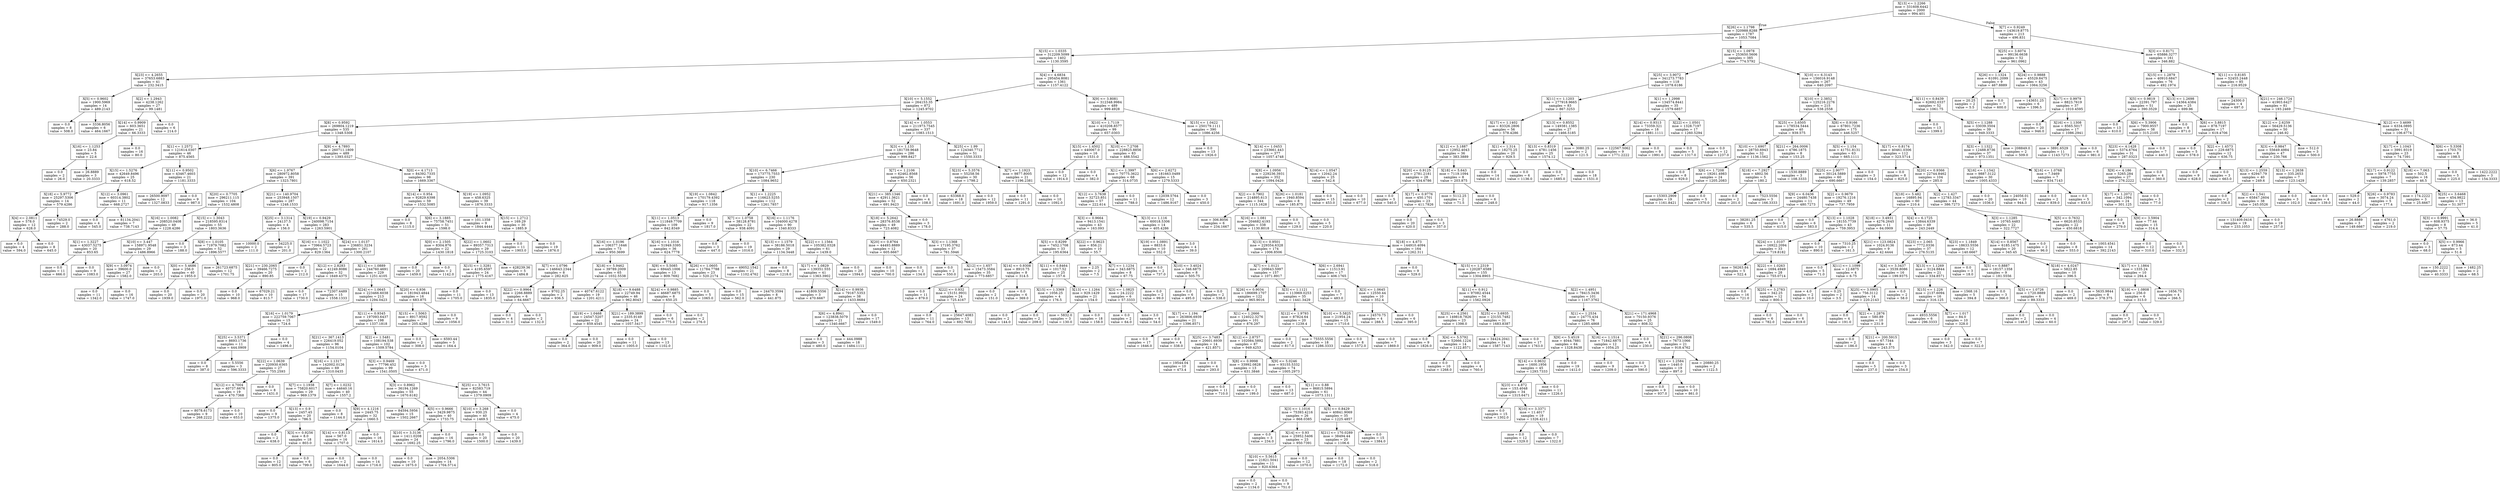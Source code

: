 digraph Tree {
node [shape=box] ;
0 [label="X[13] <= 1.2266\nmse = 331608.6442\nsamples = 2000\nvalue = 994.401"] ;
1 [label="X[26] <= 1.1798\nmse = 320988.8288\nsamples = 1787\nvalue = 1053.7084"] ;
0 -> 1 [labeldistance=2.5, labelangle=45, headlabel="True"] ;
2 [label="X[15] <= 1.0335\nmse = 312209.5099\nsamples = 1402\nvalue = 1130.3595"] ;
1 -> 2 ;
3 [label="X[23] <= 4.2655\nmse = 37653.6883\nsamples = 41\nvalue = 232.3415"] ;
2 -> 3 ;
4 [label="X[5] <= 0.9602\nmse = 1900.5969\nsamples = 14\nvalue = 489.2143"] ;
3 -> 4 ;
5 [label="mse = 0.0\nsamples = 8\nvalue = 508.0"] ;
4 -> 5 ;
6 [label="mse = 3336.8056\nsamples = 6\nvalue = 464.1667"] ;
4 -> 6 ;
7 [label="X[2] <= 1.2943\nmse = 4238.1262\nsamples = 27\nvalue = 99.1481"] ;
3 -> 7 ;
8 [label="X[14] <= 0.9909\nmse = 603.3651\nsamples = 21\nvalue = 66.3333"] ;
7 -> 8 ;
9 [label="X[16] <= 1.1253\nmse = 23.84\nsamples = 5\nvalue = 22.6"] ;
8 -> 9 ;
10 [label="mse = 0.0\nsamples = 2\nvalue = 26.0"] ;
9 -> 10 ;
11 [label="mse = 26.8889\nsamples = 3\nvalue = 20.3333"] ;
9 -> 11 ;
12 [label="mse = 0.0\nsamples = 16\nvalue = 80.0"] ;
8 -> 12 ;
13 [label="mse = 0.0\nsamples = 6\nvalue = 214.0"] ;
7 -> 13 ;
14 [label="X[4] <= 4.6834\nmse = 295454.8081\nsamples = 1361\nvalue = 1157.4122"] ;
2 -> 14 ;
15 [label="X[10] <= 5.1552\nmse = 264153.35\nsamples = 872\nvalue = 1245.9702"] ;
14 -> 15 ;
16 [label="X[8] <= 0.9592\nmse = 269804.1219\nsamples = 535\nvalue = 1348.5308"] ;
15 -> 16 ;
17 [label="X[1] <= 1.2572\nmse = 121614.0307\nsamples = 46\nvalue = 875.4565"] ;
16 -> 17 ;
18 [label="X[15] <= 1.5276\nmse = 42649.8496\nsamples = 25\nvalue = 618.52"] ;
17 -> 18 ;
19 [label="X[18] <= 5.9772\nmse = 25297.5306\nsamples = 14\nvalue = 579.4286"] ;
18 -> 19 ;
20 [label="X[4] <= 2.0811\nmse = 578.0\nsamples = 12\nvalue = 628.0"] ;
19 -> 20 ;
21 [label="mse = 0.0\nsamples = 4\nvalue = 594.0"] ;
20 -> 21 ;
22 [label="mse = 0.0\nsamples = 8\nvalue = 645.0"] ;
20 -> 22 ;
23 [label="mse = 74529.0\nsamples = 2\nvalue = 288.0"] ;
19 -> 23 ;
24 [label="X[12] <= 3.0961\nmse = 60314.3802\nsamples = 11\nvalue = 668.2727"] ;
18 -> 24 ;
25 [label="mse = 0.0\nsamples = 4\nvalue = 545.0"] ;
24 -> 25 ;
26 [label="mse = 81134.2041\nsamples = 7\nvalue = 738.7143"] ;
24 -> 26 ;
27 [label="X[11] <= 0.9502\nmse = 43467.4603\nsamples = 21\nvalue = 1181.3333"] ;
17 -> 27 ;
28 [label="mse = 26500.9097\nsamples = 12\nvalue = 1327.0833"] ;
27 -> 28 ;
29 [label="mse = 0.0\nsamples = 9\nvalue = 987.0"] ;
27 -> 29 ;
30 [label="X[9] <= 4.7893\nmse = 260711.1809\nsamples = 489\nvalue = 1393.0327"] ;
16 -> 30 ;
31 [label="X[6] <= 1.9767\nmse = 280972.8058\nsamples = 391\nvalue = 1323.7801"] ;
30 -> 31 ;
32 [label="X[20] <= 0.7705\nmse = 296211.115\nsamples = 104\nvalue = 1532.4808"] ;
31 -> 32 ;
33 [label="X[16] <= 1.0082\nmse = 208520.0408\nsamples = 49\nvalue = 1228.4286"] ;
32 -> 33 ;
34 [label="X[1] <= 1.3227\nmse = 43037.5275\nsamples = 20\nvalue = 853.65"] ;
33 -> 34 ;
35 [label="mse = 0.0\nsamples = 11\nvalue = 666.0"] ;
34 -> 35 ;
36 [label="mse = 0.0\nsamples = 9\nvalue = 1083.0"] ;
34 -> 36 ;
37 [label="X[10] <= 3.447\nmse = 158971.9548\nsamples = 29\nvalue = 1486.8966"] ;
33 -> 37 ;
38 [label="X[9] <= 3.0974\nmse = 39600.0\nsamples = 27\nvalue = 1582.0"] ;
37 -> 38 ;
39 [label="mse = 0.0\nsamples = 11\nvalue = 1342.0"] ;
38 -> 39 ;
40 [label="mse = 0.0\nsamples = 16\nvalue = 1747.0"] ;
38 -> 40 ;
41 [label="mse = 0.0\nsamples = 2\nvalue = 203.0"] ;
37 -> 41 ;
42 [label="X[15] <= 1.3043\nmse = 218595.8314\nsamples = 55\nvalue = 1803.3636"] ;
32 -> 42 ;
43 [label="mse = 0.0\nsamples = 3\nvalue = 188.0"] ;
42 -> 43 ;
44 [label="X[8] <= 1.0105\nmse = 71979.7082\nsamples = 52\nvalue = 1896.5577"] ;
42 -> 44 ;
45 [label="X[0] <= 5.4686\nmse = 256.0\nsamples = 40\nvalue = 1955.0"] ;
44 -> 45 ;
46 [label="mse = 0.0\nsamples = 20\nvalue = 1939.0"] ;
45 -> 46 ;
47 [label="mse = 0.0\nsamples = 20\nvalue = 1971.0"] ;
45 -> 47 ;
48 [label="mse = 261723.6875\nsamples = 12\nvalue = 1701.75"] ;
44 -> 48 ;
49 [label="X[21] <= 140.9704\nmse = 253948.1507\nsamples = 287\nvalue = 1248.1533"] ;
31 -> 49 ;
50 [label="X[25] <= 3.1314\nmse = 24137.5\nsamples = 4\nvalue = 156.0"] ;
49 -> 50 ;
51 [label="mse = 10000.0\nsamples = 2\nvalue = 111.0"] ;
50 -> 51 ;
52 [label="mse = 34225.0\nsamples = 2\nvalue = 201.0"] ;
50 -> 52 ;
53 [label="X[19] <= 0.9429\nmse = 240098.7154\nsamples = 283\nvalue = 1263.5901"] ;
49 -> 53 ;
54 [label="X[16] <= 1.1022\nmse = 73964.5723\nsamples = 22\nvalue = 829.1364"] ;
53 -> 54 ;
55 [label="X[21] <= 230.2065\nmse = 39466.7275\nsamples = 20\nvalue = 890.85"] ;
54 -> 55 ;
56 [label="mse = 0.0\nsamples = 10\nvalue = 968.0"] ;
55 -> 56 ;
57 [label="mse = 67029.21\nsamples = 10\nvalue = 813.7"] ;
55 -> 57 ;
58 [label="mse = 0.0\nsamples = 2\nvalue = 212.0"] ;
54 -> 58 ;
59 [label="X[24] <= 1.0137\nmse = 236851.3234\nsamples = 261\nvalue = 1300.2107"] ;
53 -> 59 ;
60 [label="X[12] <= 2.8283\nmse = 41249.8086\nsamples = 32\nvalue = 1649.4375"] ;
59 -> 60 ;
61 [label="mse = 0.0\nsamples = 17\nvalue = 1730.0"] ;
60 -> 61 ;
62 [label="mse = 72307.4489\nsamples = 15\nvalue = 1558.1333"] ;
60 -> 62 ;
63 [label="X[11] <= 1.0889\nmse = 244760.4691\nsamples = 229\nvalue = 1251.4105"] ;
59 -> 63 ;
64 [label="X[24] <= 1.0645\nmse = 223466.6038\nsamples = 213\nvalue = 1294.0423"] ;
63 -> 64 ;
65 [label="X[16] <= 1.0179\nmse = 222759.7067\nsamples = 15\nvalue = 724.6"] ;
64 -> 65 ;
66 [label="X[25] <= 3.5371\nmse = 8693.1736\nsamples = 11\nvalue = 444.0909"] ;
65 -> 66 ;
67 [label="mse = 0.0\nsamples = 8\nvalue = 387.0"] ;
66 -> 67 ;
68 [label="mse = 5.5556\nsamples = 3\nvalue = 596.3333"] ;
66 -> 68 ;
69 [label="mse = 0.0\nsamples = 4\nvalue = 1496.0"] ;
65 -> 69 ;
70 [label="X[11] <= 0.9345\nmse = 197093.6437\nsamples = 198\nvalue = 1337.1818"] ;
64 -> 70 ;
71 [label="X[21] <= 367.1413\nmse = 226419.052\nsamples = 96\nvalue = 1154.0104"] ;
70 -> 71 ;
72 [label="X[22] <= 1.0639\nmse = 220930.6365\nsamples = 27\nvalue = 755.2593"] ;
71 -> 72 ;
73 [label="X[12] <= 4.7004\nmse = 40737.6676\nsamples = 19\nvalue = 470.7368"] ;
72 -> 73 ;
74 [label="mse = 8078.6173\nsamples = 9\nvalue = 268.2222"] ;
73 -> 74 ;
75 [label="mse = 0.0\nsamples = 10\nvalue = 653.0"] ;
73 -> 75 ;
76 [label="mse = 0.0\nsamples = 8\nvalue = 1431.0"] ;
72 -> 76 ;
77 [label="X[16] <= 1.1317\nmse = 142002.0126\nsamples = 69\nvalue = 1310.0435"] ;
71 -> 77 ;
78 [label="X[7] <= 1.1938\nmse = 75820.6017\nsamples = 29\nvalue = 969.1379"] ;
77 -> 78 ;
79 [label="mse = 0.0\nsamples = 9\nvalue = 1375.0"] ;
78 -> 79 ;
80 [label="X[13] <= 0.9\nmse = 2457.45\nsamples = 20\nvalue = 786.5"] ;
78 -> 80 ;
81 [label="mse = 0.0\nsamples = 2\nvalue = 638.0"] ;
80 -> 81 ;
82 [label="X[3] <= 0.9256\nmse = 8.0\nsamples = 18\nvalue = 803.0"] ;
80 -> 82 ;
83 [label="mse = 0.0\nsamples = 12\nvalue = 805.0"] ;
82 -> 83 ;
84 [label="mse = 0.0\nsamples = 6\nvalue = 799.0"] ;
82 -> 84 ;
85 [label="X[7] <= 1.0232\nmse = 44640.16\nsamples = 40\nvalue = 1557.2"] ;
77 -> 85 ;
86 [label="mse = 0.0\nsamples = 8\nvalue = 1144.0"] ;
85 -> 86 ;
87 [label="X[9] <= 4.1216\nmse = 2445.75\nsamples = 32\nvalue = 1660.5"] ;
85 -> 87 ;
88 [label="X[14] <= 0.8113\nmse = 567.0\nsamples = 16\nvalue = 1707.0"] ;
87 -> 88 ;
89 [label="mse = 0.0\nsamples = 2\nvalue = 1644.0"] ;
88 -> 89 ;
90 [label="mse = 0.0\nsamples = 14\nvalue = 1716.0"] ;
88 -> 90 ;
91 [label="mse = 0.0\nsamples = 16\nvalue = 1614.0"] ;
87 -> 91 ;
92 [label="X[2] <= 1.5481\nmse = 108194.538\nsamples = 102\nvalue = 1509.5784"] ;
70 -> 92 ;
93 [label="X[3] <= 0.9469\nmse = 77796.452\nsamples = 99\nvalue = 1541.0505"] ;
92 -> 93 ;
94 [label="X[3] <= 0.8962\nmse = 36194.1269\nsamples = 55\nvalue = 1670.6182"] ;
93 -> 94 ;
95 [label="mse = 84594.5956\nsamples = 15\nvalue = 1502.2667"] ;
94 -> 95 ;
96 [label="X[5] <= 0.9666\nmse = 3429.9875\nsamples = 40\nvalue = 1733.75"] ;
94 -> 96 ;
97 [label="X[10] <= 3.3136\nmse = 1411.0208\nsamples = 24\nvalue = 1692.25"] ;
96 -> 97 ;
98 [label="mse = 0.0\nsamples = 10\nvalue = 1675.0"] ;
97 -> 98 ;
99 [label="mse = 2054.5306\nsamples = 14\nvalue = 1704.5714"] ;
97 -> 99 ;
100 [label="mse = 0.0\nsamples = 16\nvalue = 1796.0"] ;
96 -> 100 ;
101 [label="X[25] <= 3.7615\nmse = 82583.719\nsamples = 44\nvalue = 1379.0909"] ;
93 -> 101 ;
102 [label="X[10] <= 3.268\nmse = 930.25\nsamples = 40\nvalue = 1469.5"] ;
101 -> 102 ;
103 [label="mse = 0.0\nsamples = 20\nvalue = 1500.0"] ;
102 -> 103 ;
104 [label="mse = 0.0\nsamples = 20\nvalue = 1439.0"] ;
102 -> 104 ;
105 [label="mse = 0.0\nsamples = 4\nvalue = 475.0"] ;
101 -> 105 ;
106 [label="mse = 0.0\nsamples = 3\nvalue = 471.0"] ;
92 -> 106 ;
107 [label="X[20] <= 0.936\nmse = 181943.4844\nsamples = 16\nvalue = 683.875"] ;
63 -> 107 ;
108 [label="X[15] <= 1.5063\nmse = 8917.9592\nsamples = 7\nvalue = 205.4286"] ;
107 -> 108 ;
109 [label="mse = 0.0\nsamples = 2\nvalue = 308.0"] ;
108 -> 109 ;
110 [label="mse = 6593.44\nsamples = 5\nvalue = 164.4"] ;
108 -> 110 ;
111 [label="mse = 0.0\nsamples = 9\nvalue = 1056.0"] ;
107 -> 111 ;
112 [label="X[0] <= 4.1713\nmse = 84392.7335\nsamples = 98\nvalue = 1669.3367"] ;
30 -> 112 ;
113 [label="X[14] <= 0.954\nmse = 92829.6398\nsamples = 59\nvalue = 1532.5085"] ;
112 -> 113 ;
114 [label="mse = 0.0\nsamples = 8\nvalue = 1115.0"] ;
113 -> 114 ;
115 [label="X[6] <= 3.1885\nmse = 75758.7451\nsamples = 51\nvalue = 1598.0"] ;
113 -> 115 ;
116 [label="X[0] <= 2.1505\nmse = 8304.876\nsamples = 22\nvalue = 1430.1818"] ;
115 -> 116 ;
117 [label="mse = 0.0\nsamples = 20\nvalue = 1459.0"] ;
116 -> 117 ;
118 [label="mse = 0.0\nsamples = 2\nvalue = 1142.0"] ;
116 -> 118 ;
119 [label="X[22] <= 1.0602\nmse = 89357.7313\nsamples = 29\nvalue = 1725.3103"] ;
115 -> 119 ;
120 [label="X[15] <= 1.3281\nmse = 4195.6597\nsamples = 24\nvalue = 1775.4167"] ;
119 -> 120 ;
121 [label="mse = 0.0\nsamples = 11\nvalue = 1705.0"] ;
120 -> 121 ;
122 [label="mse = 0.0\nsamples = 13\nvalue = 1835.0"] ;
120 -> 122 ;
123 [label="mse = 428239.36\nsamples = 5\nvalue = 1484.8"] ;
119 -> 123 ;
124 [label="X[19] <= 1.0952\nmse = 458.6325\nsamples = 39\nvalue = 1876.3333"] ;
112 -> 124 ;
125 [label="mse = 101.1358\nsamples = 9\nvalue = 1844.4444"] ;
124 -> 125 ;
126 [label="X[15] <= 1.2712\nmse = 169.29\nsamples = 30\nvalue = 1885.9"] ;
124 -> 126 ;
127 [label="mse = 0.0\nsamples = 11\nvalue = 1903.0"] ;
126 -> 127 ;
128 [label="mse = 0.0\nsamples = 19\nvalue = 1876.0"] ;
126 -> 128 ;
129 [label="X[14] <= 1.0553\nmse = 211973.7545\nsamples = 337\nvalue = 1083.1513"] ;
15 -> 129 ;
130 [label="X[3] <= 1.133\nmse = 181739.9648\nsamples = 286\nvalue = 999.8427"] ;
129 -> 130 ;
131 [label="X[10] <= 6.7466\nmse = 173775.7553\nsamples = 230\nvalue = 1084.9652"] ;
130 -> 131 ;
132 [label="X[19] <= 1.0842\nmse = 170179.4392\nsamples = 118\nvalue = 917.1356"] ;
131 -> 132 ;
133 [label="X[11] <= 1.0513\nmse = 111849.7709\nsamples = 109\nvalue = 842.8349"] ;
132 -> 133 ;
134 [label="X[16] <= 1.0196\nmse = 106377.1646\nsamples = 73\nvalue = 950.3699"] ;
133 -> 134 ;
135 [label="X[7] <= 1.0796\nmse = 146643.2344\nsamples = 8\nvalue = 282.625"] ;
134 -> 135 ;
136 [label="X[22] <= 0.9964\nmse = 2266.8889\nsamples = 6\nvalue = 64.6667"] ;
135 -> 136 ;
137 [label="mse = 0.0\nsamples = 4\nvalue = 31.0"] ;
136 -> 137 ;
138 [label="mse = 0.0\nsamples = 2\nvalue = 132.0"] ;
136 -> 138 ;
139 [label="mse = 9702.25\nsamples = 2\nvalue = 936.5"] ;
135 -> 139 ;
140 [label="X[18] <= 5.9462\nmse = 39789.2009\nsamples = 65\nvalue = 1032.5538"] ;
134 -> 140 ;
141 [label="mse = 40747.6122\nsamples = 19\nvalue = 1201.4211"] ;
140 -> 141 ;
142 [label="X[18] <= 9.6488\nmse = 22749.94\nsamples = 46\nvalue = 962.8043"] ;
140 -> 142 ;
143 [label="X[19] <= 1.0468\nmse = 24547.5207\nsamples = 22\nvalue = 859.4545"] ;
142 -> 143 ;
144 [label="mse = 0.0\nsamples = 2\nvalue = 364.0"] ;
143 -> 144 ;
145 [label="mse = 0.0\nsamples = 20\nvalue = 909.0"] ;
143 -> 145 ;
146 [label="X[21] <= 189.3899\nmse = 2335.9149\nsamples = 24\nvalue = 1057.5417"] ;
142 -> 146 ;
147 [label="mse = 0.0\nsamples = 11\nvalue = 1005.0"] ;
146 -> 147 ;
148 [label="mse = 0.0\nsamples = 13\nvalue = 1102.0"] ;
146 -> 148 ;
149 [label="X[16] <= 1.1016\nmse = 51949.3395\nsamples = 36\nvalue = 624.7778"] ;
133 -> 149 ;
150 [label="X[9] <= 5.5085\nmse = 69445.1006\nsamples = 13\nvalue = 809.7692"] ;
149 -> 150 ;
151 [label="X[24] <= 0.9885\nmse = 46687.6875\nsamples = 8\nvalue = 650.25"] ;
150 -> 151 ;
152 [label="mse = 0.0\nsamples = 6\nvalue = 775.0"] ;
151 -> 152 ;
153 [label="mse = 0.0\nsamples = 2\nvalue = 276.0"] ;
151 -> 153 ;
154 [label="mse = 0.0\nsamples = 5\nvalue = 1065.0"] ;
150 -> 154 ;
155 [label="X[26] <= 1.0605\nmse = 11784.7788\nsamples = 23\nvalue = 520.2174"] ;
149 -> 155 ;
156 [label="mse = 0.0\nsamples = 15\nvalue = 562.0"] ;
155 -> 156 ;
157 [label="mse = 24470.3594\nsamples = 8\nvalue = 441.875"] ;
155 -> 157 ;
158 [label="mse = 0.0\nsamples = 9\nvalue = 1817.0"] ;
132 -> 158 ;
159 [label="X[1] <= 1.2225\nmse = 116623.5255\nsamples = 112\nvalue = 1261.7857"] ;
131 -> 159 ;
160 [label="X[7] <= 1.0758\nmse = 38128.8781\nsamples = 22\nvalue = 938.4091"] ;
159 -> 160 ;
161 [label="mse = 0.0\nsamples = 3\nvalue = 447.0"] ;
160 -> 161 ;
162 [label="mse = 0.0\nsamples = 19\nvalue = 1016.0"] ;
160 -> 162 ;
163 [label="X[16] <= 1.1176\nmse = 104000.4278\nsamples = 90\nvalue = 1340.8333"] ;
159 -> 163 ;
164 [label="X[13] <= 1.1579\nmse = 38186.5018\nsamples = 29\nvalue = 1134.3448"] ;
163 -> 164 ;
165 [label="mse = 49052.1542\nsamples = 21\nvalue = 1102.4762"] ;
164 -> 165 ;
166 [label="mse = 0.0\nsamples = 8\nvalue = 1218.0"] ;
164 -> 166 ;
167 [label="X[22] <= 1.1564\nmse = 105382.0328\nsamples = 61\nvalue = 1439.0"] ;
163 -> 167 ;
168 [label="X[17] <= 1.0829\nmse = 139351.555\nsamples = 41\nvalue = 1363.3902"] ;
167 -> 168 ;
169 [label="mse = 41809.5556\nsamples = 3\nvalue = 470.6667"] ;
168 -> 169 ;
170 [label="X[14] <= 0.9936\nmse = 79167.5353\nsamples = 38\nvalue = 1433.8684"] ;
168 -> 170 ;
171 [label="X[6] <= 4.8941\nmse = 123838.5079\nsamples = 21\nvalue = 1340.6667"] ;
170 -> 171 ;
172 [label="mse = 0.0\nsamples = 3\nvalue = 480.0"] ;
171 -> 172 ;
173 [label="mse = 444.0988\nsamples = 18\nvalue = 1484.1111"] ;
171 -> 173 ;
174 [label="mse = 0.0\nsamples = 17\nvalue = 1549.0"] ;
170 -> 174 ;
175 [label="mse = 0.0\nsamples = 20\nvalue = 1594.0"] ;
167 -> 175 ;
176 [label="X[7] <= 1.2106\nmse = 62462.8568\nsamples = 56\nvalue = 650.2321"] ;
130 -> 176 ;
177 [label="X[21] <= 385.1346\nmse = 42911.3621\nsamples = 52\nvalue = 691.9423"] ;
176 -> 177 ;
178 [label="X[18] <= 5.2642\nmse = 28376.8538\nsamples = 49\nvalue = 723.4082"] ;
177 -> 178 ;
179 [label="X[20] <= 0.8764\nmse = 44493.8889\nsamples = 12\nvalue = 605.6667"] ;
178 -> 179 ;
180 [label="mse = 0.0\nsamples = 10\nvalue = 700.0"] ;
179 -> 180 ;
181 [label="mse = 0.0\nsamples = 2\nvalue = 134.0"] ;
179 -> 181 ;
182 [label="X[3] <= 1.1368\nmse = 17195.3762\nsamples = 37\nvalue = 761.5946"] ;
178 -> 182 ;
183 [label="mse = 0.0\nsamples = 2\nvalue = 550.0"] ;
182 -> 183 ;
184 [label="X[12] <= 1.657\nmse = 15473.3584\nsamples = 35\nvalue = 773.6857"] ;
182 -> 184 ;
185 [label="mse = 0.0\nsamples = 11\nvalue = 879.0"] ;
184 -> 185 ;
186 [label="X[22] <= 0.932\nmse = 15151.9931\nsamples = 24\nvalue = 725.4167"] ;
184 -> 186 ;
187 [label="mse = 0.0\nsamples = 11\nvalue = 764.0"] ;
186 -> 187 ;
188 [label="mse = 25647.4083\nsamples = 13\nvalue = 692.7692"] ;
186 -> 188 ;
189 [label="mse = 0.0\nsamples = 3\nvalue = 178.0"] ;
177 -> 189 ;
190 [label="mse = 0.0\nsamples = 4\nvalue = 108.0"] ;
176 -> 190 ;
191 [label="X[25] <= 1.99\nmse = 124340.7712\nsamples = 51\nvalue = 1550.3333"] ;
129 -> 191 ;
192 [label="X[23] <= 5.3576\nmse = 55258.56\nsamples = 30\nvalue = 1798.2"] ;
191 -> 192 ;
193 [label="mse = 63368.0\nsamples = 18\nvalue = 1691.0"] ;
192 -> 193 ;
194 [label="mse = 0.0\nsamples = 12\nvalue = 1959.0"] ;
192 -> 194 ;
195 [label="X[7] <= 1.1923\nmse = 9877.8005\nsamples = 21\nvalue = 1196.2381"] ;
191 -> 195 ;
196 [label="mse = 0.0\nsamples = 11\nvalue = 1291.0"] ;
195 -> 196 ;
197 [label="mse = 0.0\nsamples = 10\nvalue = 1092.0"] ;
195 -> 197 ;
198 [label="X[9] <= 3.8081\nmse = 312348.9984\nsamples = 489\nvalue = 999.4928"] ;
14 -> 198 ;
199 [label="X[10] <= 1.7119\nmse = 410208.8577\nsamples = 99\nvalue = 657.0303"] ;
198 -> 199 ;
200 [label="X[15] <= 1.4502\nmse = 440067.0\nsamples = 16\nvalue = 1531.0"] ;
199 -> 200 ;
201 [label="mse = 0.0\nsamples = 12\nvalue = 1914.0"] ;
200 -> 201 ;
202 [label="mse = 0.0\nsamples = 4\nvalue = 382.0"] ;
200 -> 202 ;
203 [label="X[10] <= 7.2708\nmse = 228825.8856\nsamples = 83\nvalue = 488.5542"] ;
199 -> 203 ;
204 [label="X[1] <= 1.3997\nmse = 70775.3622\nsamples = 68\nvalue = 314.0735"] ;
203 -> 204 ;
205 [label="X[12] <= 3.7638\nmse = 32723.851\nsamples = 57\nvalue = 222.614"] ;
204 -> 205 ;
206 [label="X[3] <= 0.9664\nmse = 9413.1541\nsamples = 43\nvalue = 163.093"] ;
205 -> 206 ;
207 [label="X[5] <= 0.8299\nmse = 7452.1708\nsamples = 33\nvalue = 195.6364"] ;
206 -> 207 ;
208 [label="X[14] <= 0.9308\nmse = 8910.75\nsamples = 8\nvalue = 314.5"] ;
207 -> 208 ;
209 [label="mse = 0.0\nsamples = 2\nvalue = 151.0"] ;
208 -> 209 ;
210 [label="mse = 0.0\nsamples = 6\nvalue = 369.0"] ;
208 -> 210 ;
211 [label="X[11] <= 0.8464\nmse = 1017.52\nsamples = 25\nvalue = 157.6"] ;
207 -> 211 ;
212 [label="X[15] <= 1.3369\nmse = 1056.25\nsamples = 4\nvalue = 176.5"] ;
211 -> 212 ;
213 [label="mse = 0.0\nsamples = 2\nvalue = 144.0"] ;
212 -> 213 ;
214 [label="mse = 0.0\nsamples = 2\nvalue = 209.0"] ;
212 -> 214 ;
215 [label="X[13] <= 1.1264\nmse = 929.1429\nsamples = 21\nvalue = 154.0"] ;
211 -> 215 ;
216 [label="mse = 5832.0\nsamples = 3\nvalue = 130.0"] ;
215 -> 216 ;
217 [label="mse = 0.0\nsamples = 18\nvalue = 158.0"] ;
215 -> 217 ;
218 [label="X[22] <= 0.9623\nmse = 856.21\nsamples = 10\nvalue = 55.7"] ;
206 -> 218 ;
219 [label="mse = 2.25\nsamples = 2\nvalue = 7.5"] ;
218 -> 219 ;
220 [label="X[7] <= 1.1234\nmse = 343.6875\nsamples = 8\nvalue = 67.75"] ;
218 -> 220 ;
221 [label="X[3] <= 1.0825\nmse = 24.2222\nsamples = 6\nvalue = 57.3333"] ;
220 -> 221 ;
222 [label="mse = 0.0\nsamples = 2\nvalue = 64.0"] ;
221 -> 222 ;
223 [label="mse = 3.0\nsamples = 4\nvalue = 54.0"] ;
221 -> 223 ;
224 [label="mse = 0.0\nsamples = 2\nvalue = 99.0"] ;
220 -> 224 ;
225 [label="X[13] <= 1.116\nmse = 60018.5306\nsamples = 14\nvalue = 405.4286"] ;
205 -> 225 ;
226 [label="X[19] <= 1.0891\nmse = 8833.6\nsamples = 10\nvalue = 552.0"] ;
225 -> 226 ;
227 [label="mse = 0.0\nsamples = 2\nvalue = 737.0"] ;
226 -> 227 ;
228 [label="X[10] <= 3.4024\nmse = 346.6875\nsamples = 8\nvalue = 505.75"] ;
226 -> 228 ;
229 [label="mse = 0.0\nsamples = 6\nvalue = 495.0"] ;
228 -> 229 ;
230 [label="mse = 0.0\nsamples = 2\nvalue = 538.0"] ;
228 -> 230 ;
231 [label="mse = 3.0\nsamples = 4\nvalue = 39.0"] ;
225 -> 231 ;
232 [label="mse = 0.0\nsamples = 11\nvalue = 788.0"] ;
204 -> 232 ;
233 [label="X[6] <= 2.6272\nmse = 181663.0489\nsamples = 15\nvalue = 1279.5333"] ;
203 -> 233 ;
234 [label="mse = 12039.5764\nsamples = 12\nvalue = 1486.9167"] ;
233 -> 234 ;
235 [label="mse = 0.0\nsamples = 3\nvalue = 450.0"] ;
233 -> 235 ;
236 [label="X[15] <= 1.0422\nmse = 250179.1111\nsamples = 390\nvalue = 1086.4256"] ;
198 -> 236 ;
237 [label="mse = 0.0\nsamples = 13\nvalue = 1926.0"] ;
236 -> 237 ;
238 [label="X[14] <= 1.0453\nmse = 233661.443\nsamples = 377\nvalue = 1057.4748"] ;
236 -> 238 ;
239 [label="X[8] <= 1.0956\nmse = 229236.3931\nsamples = 352\nvalue = 1094.0426"] ;
238 -> 239 ;
240 [label="X[2] <= 0.7902\nmse = 214895.613\nsamples = 344\nvalue = 1115.1628"] ;
239 -> 240 ;
241 [label="mse = 306.8056\nsamples = 6\nvalue = 234.1667"] ;
240 -> 241 ;
242 [label="X[16] <= 1.081\nmse = 204682.4193\nsamples = 338\nvalue = 1130.8018"] ;
240 -> 242 ;
243 [label="X[13] <= 0.9501\nmse = 229354.6328\nsamples = 174\nvalue = 1006.8506"] ;
242 -> 243 ;
244 [label="X[7] <= 1.0121\nmse = 209643.5997\nsamples = 157\nvalue = 1071.8917"] ;
243 -> 244 ;
245 [label="X[26] <= 0.9034\nmse = 186699.1707\nsamples = 122\nvalue = 965.9016"] ;
244 -> 245 ;
246 [label="X[17] <= 1.194\nmse = 263806.6939\nsamples = 21\nvalue = 1396.8571"] ;
245 -> 246 ;
247 [label="mse = 0.0\nsamples = 17\nvalue = 1646.0"] ;
246 -> 247 ;
248 [label="mse = 0.0\nsamples = 4\nvalue = 338.0"] ;
246 -> 248 ;
249 [label="X[1] <= 1.2666\nmse = 124022.3276\nsamples = 101\nvalue = 876.297"] ;
245 -> 249 ;
250 [label="X[25] <= 3.7483\nmse = 20601.6939\nsamples = 14\nvalue = 421.8571"] ;
249 -> 250 ;
251 [label="mse = 19544.04\nsamples = 10\nvalue = 473.4"] ;
250 -> 251 ;
252 [label="mse = 0.0\nsamples = 4\nvalue = 293.0"] ;
250 -> 252 ;
253 [label="X[12] <= 2.8757\nmse = 102084.5892\nsamples = 87\nvalue = 949.4253"] ;
249 -> 253 ;
254 [label="X[8] <= 0.9998\nmse = 33992.0828\nsamples = 13\nvalue = 631.3846"] ;
253 -> 254 ;
255 [label="mse = 0.0\nsamples = 11\nvalue = 710.0"] ;
254 -> 255 ;
256 [label="mse = 0.0\nsamples = 2\nvalue = 199.0"] ;
254 -> 256 ;
257 [label="X[9] <= 5.0246\nmse = 93155.5332\nsamples = 74\nvalue = 1005.2973"] ;
253 -> 257 ;
258 [label="mse = 0.0\nsamples = 13\nvalue = 687.0"] ;
257 -> 258 ;
259 [label="X[11] <= 0.88\nmse = 86815.5894\nsamples = 61\nvalue = 1073.1311"] ;
257 -> 259 ;
260 [label="X[3] <= 1.1016\nmse = 75393.4216\nsamples = 26\nvalue = 868.0385"] ;
259 -> 260 ;
261 [label="mse = 0.0\nsamples = 3\nvalue = 234.0"] ;
260 -> 261 ;
262 [label="X[14] <= 0.93\nmse = 25952.5406\nsamples = 23\nvalue = 950.7391"] ;
260 -> 262 ;
263 [label="X[10] <= 5.5615\nmse = 21821.5041\nsamples = 11\nvalue = 820.6364"] ;
262 -> 263 ;
264 [label="mse = 0.0\nsamples = 2\nvalue = 1134.0"] ;
263 -> 264 ;
265 [label="mse = 0.0\nsamples = 9\nvalue = 751.0"] ;
263 -> 265 ;
266 [label="mse = 0.0\nsamples = 12\nvalue = 1070.0"] ;
262 -> 266 ;
267 [label="X[5] <= 0.8429\nmse = 40841.9069\nsamples = 35\nvalue = 1225.4857"] ;
259 -> 267 ;
268 [label="X[21] <= 170.0289\nmse = 38494.44\nsamples = 20\nvalue = 1106.6"] ;
267 -> 268 ;
269 [label="mse = 0.0\nsamples = 18\nvalue = 1172.0"] ;
268 -> 269 ;
270 [label="mse = 0.0\nsamples = 2\nvalue = 518.0"] ;
268 -> 270 ;
271 [label="mse = 0.0\nsamples = 15\nvalue = 1384.0"] ;
267 -> 271 ;
272 [label="X[3] <= 1.1121\nmse = 113969.0253\nsamples = 35\nvalue = 1441.3429"] ;
244 -> 272 ;
273 [label="X[12] <= 1.9793\nmse = 87824.64\nsamples = 20\nvalue = 1239.4"] ;
272 -> 273 ;
274 [label="mse = 0.0\nsamples = 2\nvalue = 817.0"] ;
273 -> 274 ;
275 [label="mse = 75555.5556\nsamples = 18\nvalue = 1286.3333"] ;
273 -> 275 ;
276 [label="X[10] <= 5.5825\nmse = 21954.24\nsamples = 15\nvalue = 1710.6"] ;
272 -> 276 ;
277 [label="mse = 0.0\nsamples = 8\nvalue = 1572.0"] ;
276 -> 277 ;
278 [label="mse = 0.0\nsamples = 7\nvalue = 1869.0"] ;
276 -> 278 ;
279 [label="X[6] <= 2.6941\nmse = 11513.91\nsamples = 17\nvalue = 406.1765"] ;
243 -> 279 ;
280 [label="mse = 0.0\nsamples = 7\nvalue = 483.0"] ;
279 -> 280 ;
281 [label="X[3] <= 1.0645\nmse = 12550.44\nsamples = 10\nvalue = 352.4"] ;
279 -> 281 ;
282 [label="mse = 24570.75\nsamples = 4\nvalue = 288.5"] ;
281 -> 282 ;
283 [label="mse = 0.0\nsamples = 6\nvalue = 395.0"] ;
281 -> 283 ;
284 [label="X[18] <= 4.673\nmse = 144910.4094\nsamples = 164\nvalue = 1262.311"] ;
242 -> 284 ;
285 [label="mse = 0.0\nsamples = 9\nvalue = 529.0"] ;
284 -> 285 ;
286 [label="X[15] <= 1.2319\nmse = 120287.6589\nsamples = 155\nvalue = 1304.8903"] ;
284 -> 286 ;
287 [label="X[11] <= 0.912\nmse = 97082.4544\nsamples = 54\nvalue = 1562.0926"] ;
286 -> 287 ;
288 [label="X[25] <= 4.2561\nmse = 149818.7826\nsamples = 23\nvalue = 1398.0"] ;
287 -> 288 ;
289 [label="mse = 0.0\nsamples = 9\nvalue = 1826.0"] ;
288 -> 289 ;
290 [label="X[4] <= 5.5792\nmse = 52666.1224\nsamples = 14\nvalue = 1122.8571"] ;
288 -> 290 ;
291 [label="mse = 0.0\nsamples = 10\nvalue = 1268.0"] ;
290 -> 291 ;
292 [label="mse = 0.0\nsamples = 4\nvalue = 760.0"] ;
290 -> 292 ;
293 [label="X[25] <= 3.6935\nmse = 23155.7482\nsamples = 31\nvalue = 1683.8387"] ;
287 -> 293 ;
294 [label="mse = 34424.2041\nsamples = 14\nvalue = 1587.7143"] ;
293 -> 294 ;
295 [label="mse = 0.0\nsamples = 17\nvalue = 1763.0"] ;
293 -> 295 ;
296 [label="X[2] <= 1.4951\nmse = 78415.3436\nsamples = 101\nvalue = 1167.3762"] ;
286 -> 296 ;
297 [label="X[1] <= 1.2534\nmse = 24775.434\nsamples = 76\nvalue = 1285.4868"] ;
296 -> 297 ;
298 [label="X[9] <= 5.4519\nmse = 4044.7881\nsamples = 64\nvalue = 1328.8438"] ;
297 -> 298 ;
299 [label="X[14] <= 0.9632\nmse = 1600.1956\nsamples = 45\nvalue = 1293.7333"] ;
298 -> 299 ;
300 [label="X[23] <= 4.872\nmse = 153.4048\nsamples = 34\nvalue = 1315.6471"] ;
299 -> 300 ;
301 [label="mse = 0.0\nsamples = 15\nvalue = 1302.0"] ;
300 -> 301 ;
302 [label="X[10] <= 3.3371\nmse = 11.4017\nsamples = 19\nvalue = 1326.4211"] ;
300 -> 302 ;
303 [label="mse = 0.0\nsamples = 12\nvalue = 1329.0"] ;
302 -> 303 ;
304 [label="mse = 0.0\nsamples = 7\nvalue = 1322.0"] ;
302 -> 304 ;
305 [label="mse = 0.0\nsamples = 11\nvalue = 1226.0"] ;
299 -> 305 ;
306 [label="mse = 0.0\nsamples = 19\nvalue = 1412.0"] ;
298 -> 306 ;
307 [label="X[16] <= 1.1514\nmse = 71842.6875\nsamples = 12\nvalue = 1054.25"] ;
297 -> 307 ;
308 [label="mse = 0.0\nsamples = 9\nvalue = 1209.0"] ;
307 -> 308 ;
309 [label="mse = 0.0\nsamples = 3\nvalue = 590.0"] ;
307 -> 309 ;
310 [label="X[21] <= 171.4968\nmse = 70150.9376\nsamples = 25\nvalue = 808.32"] ;
296 -> 310 ;
311 [label="mse = 0.0\nsamples = 4\nvalue = 230.0"] ;
310 -> 311 ;
312 [label="X[21] <= 296.0808\nmse = 7673.1066\nsamples = 21\nvalue = 918.4762"] ;
310 -> 312 ;
313 [label="X[1] <= 1.2584\nmse = 1440.0\nsamples = 19\nvalue = 897.0"] ;
312 -> 313 ;
314 [label="mse = 0.0\nsamples = 9\nvalue = 937.0"] ;
313 -> 314 ;
315 [label="mse = 0.0\nsamples = 10\nvalue = 861.0"] ;
313 -> 315 ;
316 [label="mse = 20880.25\nsamples = 2\nvalue = 1122.5"] ;
312 -> 316 ;
317 [label="X[26] <= 1.0181\nmse = 1940.8594\nsamples = 8\nvalue = 185.875"] ;
239 -> 317 ;
318 [label="mse = 0.0\nsamples = 3\nvalue = 129.0"] ;
317 -> 318 ;
319 [label="mse = 0.0\nsamples = 5\nvalue = 220.0"] ;
317 -> 319 ;
320 [label="X[14] <= 1.0547\nmse = 12042.24\nsamples = 25\nvalue = 542.6"] ;
238 -> 320 ;
321 [label="mse = 0.0\nsamples = 15\nvalue = 453.0"] ;
320 -> 321 ;
322 [label="mse = 0.0\nsamples = 10\nvalue = 677.0"] ;
320 -> 322 ;
323 [label="X[15] <= 1.0978\nmse = 253650.5606\nsamples = 385\nvalue = 774.5792"] ;
1 -> 323 ;
324 [label="X[25] <= 3.9072\nmse = 341273.7783\nsamples = 118\nvalue = 1078.6186"] ;
323 -> 324 ;
325 [label="X[11] <= 1.1203\nmse = 277918.9665\nsamples = 83\nvalue = 867.3253"] ;
324 -> 325 ;
326 [label="X[17] <= 1.1402\nmse = 83326.2806\nsamples = 56\nvalue = 578.4286"] ;
325 -> 326 ;
327 [label="X[12] <= 3.1887\nmse = 12952.4043\nsamples = 36\nvalue = 383.3889"] ;
326 -> 327 ;
328 [label="X[20] <= 0.9125\nmse = 2781.2181\nsamples = 28\nvalue = 434.6786"] ;
327 -> 328 ;
329 [label="mse = 0.0\nsamples = 5\nvalue = 540.0"] ;
328 -> 329 ;
330 [label="X[17] <= 0.9776\nmse = 450.1701\nsamples = 23\nvalue = 411.7826"] ;
328 -> 330 ;
331 [label="mse = 0.0\nsamples = 20\nvalue = 420.0"] ;
330 -> 331 ;
332 [label="mse = 0.0\nsamples = 3\nvalue = 357.0"] ;
330 -> 332 ;
333 [label="X[18] <= 5.643\nmse = 7119.1094\nsamples = 8\nvalue = 203.875"] ;
327 -> 333 ;
334 [label="mse = 5112.25\nsamples = 2\nvalue = 71.5"] ;
333 -> 334 ;
335 [label="mse = 0.0\nsamples = 6\nvalue = 248.0"] ;
333 -> 335 ;
336 [label="X[1] <= 1.314\nmse = 18275.25\nsamples = 20\nvalue = 929.5"] ;
326 -> 336 ;
337 [label="mse = 0.0\nsamples = 14\nvalue = 841.0"] ;
336 -> 337 ;
338 [label="mse = 0.0\nsamples = 6\nvalue = 1136.0"] ;
336 -> 338 ;
339 [label="X[13] <= 0.8552\nmse = 149381.1385\nsamples = 27\nvalue = 1466.5185"] ;
325 -> 339 ;
340 [label="X[13] <= 0.8319\nmse = 4781.1456\nsamples = 25\nvalue = 1574.12"] ;
339 -> 340 ;
341 [label="mse = 0.0\nsamples = 7\nvalue = 1685.0"] ;
340 -> 341 ;
342 [label="mse = 0.0\nsamples = 18\nvalue = 1531.0"] ;
340 -> 342 ;
343 [label="mse = 3080.25\nsamples = 2\nvalue = 121.5"] ;
339 -> 343 ;
344 [label="X[1] <= 1.2998\nmse = 134574.8441\nsamples = 35\nvalue = 1579.6857"] ;
324 -> 344 ;
345 [label="X[14] <= 0.9313\nmse = 73359.321\nsamples = 18\nvalue = 1881.1111"] ;
344 -> 345 ;
346 [label="mse = 122567.5062\nsamples = 9\nvalue = 1771.2222"] ;
345 -> 346 ;
347 [label="mse = 0.0\nsamples = 9\nvalue = 1991.0"] ;
345 -> 347 ;
348 [label="X[22] <= 1.0501\nmse = 1328.7197\nsamples = 17\nvalue = 1260.5294"] ;
344 -> 348 ;
349 [label="mse = 0.0\nsamples = 5\nvalue = 1317.0"] ;
348 -> 349 ;
350 [label="mse = 0.0\nsamples = 12\nvalue = 1237.0"] ;
348 -> 350 ;
351 [label="X[10] <= 6.3143\nmse = 156016.9148\nsamples = 267\nvalue = 640.2097"] ;
323 -> 351 ;
352 [label="X[10] <= 2.3852\nmse = 125216.2276\nsamples = 215\nvalue = 538.2558"] ;
351 -> 352 ;
353 [label="X[25] <= 3.6505\nmse = 178534.5444\nsamples = 40\nvalue = 939.575"] ;
352 -> 353 ;
354 [label="X[10] <= 1.6907\nmse = 28750.6943\nsamples = 32\nvalue = 1136.1562"] ;
353 -> 354 ;
355 [label="mse = 0.0\nsamples = 8\nvalue = 929.0"] ;
354 -> 355 ;
356 [label="X[6] <= 1.7208\nmse = 19261.4983\nsamples = 24\nvalue = 1205.2083"] ;
354 -> 356 ;
357 [label="mse = 15303.2909\nsamples = 19\nvalue = 1161.8421"] ;
356 -> 357 ;
358 [label="mse = 0.0\nsamples = 5\nvalue = 1370.0"] ;
356 -> 358 ;
359 [label="X[21] <= 264.0006\nmse = 4786.1875\nsamples = 8\nvalue = 153.25"] ;
353 -> 359 ;
360 [label="X[18] <= 7.2927\nmse = 4802.56\nsamples = 5\nvalue = 180.2"] ;
359 -> 360 ;
361 [label="mse = 0.0\nsamples = 2\nvalue = 201.0"] ;
360 -> 361 ;
362 [label="mse = 7523.5556\nsamples = 3\nvalue = 166.3333"] ;
360 -> 362 ;
363 [label="mse = 1530.8889\nsamples = 3\nvalue = 108.3333"] ;
359 -> 363 ;
364 [label="X[8] <= 0.9166\nmse = 67801.7236\nsamples = 175\nvalue = 446.5257"] ;
352 -> 364 ;
365 [label="X[5] <= 1.154\nmse = 41751.8131\nsamples = 63\nvalue = 665.1111"] ;
364 -> 365 ;
366 [label="X[25] <= 2.9077\nmse = 30124.5889\nsamples = 60\nvalue = 690.6667"] ;
365 -> 366 ;
367 [label="X[9] <= 6.0436\nmse = 24480.7438\nsamples = 11\nvalue = 480.7273"] ;
366 -> 367 ;
368 [label="mse = 38281.25\nsamples = 6\nvalue = 535.5"] ;
367 -> 368 ;
369 [label="mse = 0.0\nsamples = 5\nvalue = 415.0"] ;
367 -> 369 ;
370 [label="X[2] <= 0.9679\nmse = 19276.1216\nsamples = 49\nvalue = 737.7959"] ;
366 -> 370 ;
371 [label="mse = 0.0\nsamples = 6\nvalue = 583.0"] ;
370 -> 371 ;
372 [label="X[13] <= 1.1028\nmse = 18155.7739\nsamples = 43\nvalue = 759.3953"] ;
370 -> 372 ;
373 [label="X[24] <= 1.0107\nmse = 16922.2094\nsamples = 33\nvalue = 719.8182"] ;
372 -> 373 ;
374 [label="mse = 56263.84\nsamples = 5\nvalue = 522.4"] ;
373 -> 374 ;
375 [label="X[22] <= 1.0263\nmse = 1694.4949\nsamples = 28\nvalue = 755.0714"] ;
373 -> 375 ;
376 [label="mse = 0.0\nsamples = 16\nvalue = 721.0"] ;
375 -> 376 ;
377 [label="X[25] <= 3.2783\nmse = 342.25\nsamples = 12\nvalue = 800.5"] ;
375 -> 377 ;
378 [label="mse = 0.0\nsamples = 6\nvalue = 782.0"] ;
377 -> 378 ;
379 [label="mse = 0.0\nsamples = 6\nvalue = 819.0"] ;
377 -> 379 ;
380 [label="mse = 0.0\nsamples = 10\nvalue = 890.0"] ;
372 -> 380 ;
381 [label="mse = 0.0\nsamples = 3\nvalue = 154.0"] ;
365 -> 381 ;
382 [label="X[17] <= 0.8174\nmse = 40461.0306\nsamples = 112\nvalue = 323.5714"] ;
364 -> 382 ;
383 [label="mse = 0.0\nsamples = 8\nvalue = 825.0"] ;
382 -> 383 ;
384 [label="X[20] <= 0.9366\nmse = 22744.8462\nsamples = 104\nvalue = 285.0"] ;
382 -> 384 ;
385 [label="X[18] <= 5.482\nmse = 16895.94\nsamples = 60\nvalue = 210.4"] ;
384 -> 385 ;
386 [label="X[18] <= 3.4931\nmse = 4276.2645\nsamples = 11\nvalue = 64.0909"] ;
385 -> 386 ;
387 [label="mse = 7310.25\nsamples = 2\nvalue = 161.5"] ;
386 -> 387 ;
388 [label="X[21] <= 123.0824\nmse = 1024.9136\nsamples = 9\nvalue = 42.4444"] ;
386 -> 388 ;
389 [label="mse = 0.0\nsamples = 5\nvalue = 71.0"] ;
388 -> 389 ;
390 [label="X[11] <= 1.1099\nmse = 12.6875\nsamples = 4\nvalue = 6.75"] ;
388 -> 390 ;
391 [label="mse = 4.0\nsamples = 2\nvalue = 10.0"] ;
390 -> 391 ;
392 [label="mse = 0.25\nsamples = 2\nvalue = 3.5"] ;
390 -> 392 ;
393 [label="X[4] <= 6.1725\nmse = 13844.6339\nsamples = 49\nvalue = 243.2449"] ;
385 -> 393 ;
394 [label="X[23] <= 2.065\nmse = 7772.0336\nsamples = 37\nvalue = 276.5135"] ;
393 -> 394 ;
395 [label="X[4] <= 3.3437\nmse = 3539.8086\nsamples = 16\nvalue = 199.9375"] ;
394 -> 395 ;
396 [label="X[25] <= 3.0905\nmse = 756.3112\nsamples = 14\nvalue = 220.2143"] ;
395 -> 396 ;
397 [label="mse = 0.0\nsamples = 4\nvalue = 191.0"] ;
396 -> 397 ;
398 [label="X[2] <= 1.2876\nmse = 580.89\nsamples = 10\nvalue = 231.9"] ;
396 -> 398 ;
399 [label="mse = 0.0\nsamples = 2\nvalue = 186.0"] ;
398 -> 399 ;
400 [label="X[21] <= 200.5915\nmse = 67.7344\nsamples = 8\nvalue = 243.375"] ;
398 -> 400 ;
401 [label="mse = 0.0\nsamples = 5\nvalue = 237.0"] ;
400 -> 401 ;
402 [label="mse = 0.0\nsamples = 3\nvalue = 254.0"] ;
400 -> 402 ;
403 [label="mse = 0.0\nsamples = 2\nvalue = 58.0"] ;
395 -> 403 ;
404 [label="X[13] <= 1.1269\nmse = 3124.8844\nsamples = 21\nvalue = 334.8571"] ;
394 -> 404 ;
405 [label="X[15] <= 1.226\nmse = 2137.6094\nsamples = 16\nvalue = 316.125"] ;
404 -> 405 ;
406 [label="mse = 4933.5556\nsamples = 6\nvalue = 296.3333"] ;
405 -> 406 ;
407 [label="X[7] <= 1.017\nmse = 84.0\nsamples = 10\nvalue = 328.0"] ;
405 -> 407 ;
408 [label="mse = 0.0\nsamples = 3\nvalue = 342.0"] ;
407 -> 408 ;
409 [label="mse = 0.0\nsamples = 7\nvalue = 322.0"] ;
407 -> 409 ;
410 [label="mse = 1568.16\nsamples = 5\nvalue = 394.8"] ;
404 -> 410 ;
411 [label="X[23] <= 1.1849\nmse = 18633.5556\nsamples = 12\nvalue = 140.6667"] ;
393 -> 411 ;
412 [label="mse = 0.0\nsamples = 3\nvalue = 18.0"] ;
411 -> 412 ;
413 [label="X[5] <= 0.8887\nmse = 18157.1358\nsamples = 9\nvalue = 181.5556"] ;
411 -> 413 ;
414 [label="mse = 0.0\nsamples = 3\nvalue = 366.0"] ;
413 -> 414 ;
415 [label="X[5] <= 1.0726\nmse = 1720.8889\nsamples = 6\nvalue = 89.3333"] ;
413 -> 415 ;
416 [label="mse = 0.0\nsamples = 2\nvalue = 148.0"] ;
415 -> 416 ;
417 [label="mse = 0.0\nsamples = 4\nvalue = 60.0"] ;
415 -> 417 ;
418 [label="X[2] <= 1.427\nmse = 12783.3347\nsamples = 44\nvalue = 386.7273"] ;
384 -> 418 ;
419 [label="X[3] <= 1.1285\nmse = 10765.4483\nsamples = 22\nvalue = 322.7727"] ;
418 -> 419 ;
420 [label="X[14] <= 0.8567\nmse = 6185.1475\nsamples = 20\nvalue = 345.45"] ;
419 -> 420 ;
421 [label="X[18] <= 4.0247\nmse = 5822.85\nsamples = 10\nvalue = 396.5"] ;
420 -> 421 ;
422 [label="mse = 0.0\nsamples = 2\nvalue = 469.0"] ;
421 -> 422 ;
423 [label="mse = 5635.9844\nsamples = 8\nvalue = 378.375"] ;
421 -> 423 ;
424 [label="X[17] <= 1.1864\nmse = 1335.24\nsamples = 10\nvalue = 294.4"] ;
420 -> 424 ;
425 [label="X[19] <= 1.0808\nmse = 256.0\nsamples = 6\nvalue = 313.0"] ;
424 -> 425 ;
426 [label="mse = 0.0\nsamples = 3\nvalue = 297.0"] ;
425 -> 426 ;
427 [label="mse = 0.0\nsamples = 3\nvalue = 329.0"] ;
425 -> 427 ;
428 [label="mse = 1656.75\nsamples = 4\nvalue = 266.5"] ;
424 -> 428 ;
429 [label="mse = 0.0\nsamples = 2\nvalue = 96.0"] ;
419 -> 429 ;
430 [label="X[5] <= 0.7632\nmse = 6620.8533\nsamples = 22\nvalue = 450.6818"] ;
418 -> 430 ;
431 [label="mse = 0.0\nsamples = 8\nvalue = 553.0"] ;
430 -> 431 ;
432 [label="mse = 1003.4541\nsamples = 14\nvalue = 392.2143"] ;
430 -> 432 ;
433 [label="X[11] <= 0.8439\nmse = 62692.0337\nsamples = 52\nvalue = 1061.75"] ;
351 -> 433 ;
434 [label="mse = 0.0\nsamples = 13\nvalue = 1399.0"] ;
433 -> 434 ;
435 [label="X[5] <= 1.1288\nmse = 33039.3504\nsamples = 39\nvalue = 949.3333"] ;
433 -> 435 ;
436 [label="X[3] <= 1.1322\nmse = 12488.8736\nsamples = 37\nvalue = 973.1351"] ;
435 -> 436 ;
437 [label="X[16] <= 1.1542\nmse = 9887.3122\nsamples = 30\nvalue = 1005.4333"] ;
436 -> 437 ;
438 [label="mse = 0.0\nsamples = 20\nvalue = 1036.0"] ;
437 -> 438 ;
439 [label="mse = 24056.01\nsamples = 10\nvalue = 944.3"] ;
437 -> 439 ;
440 [label="X[16] <= 1.0768\nmse = 7.3469\nsamples = 7\nvalue = 834.7143"] ;
436 -> 440 ;
441 [label="mse = 0.0\nsamples = 2\nvalue = 839.0"] ;
440 -> 441 ;
442 [label="mse = 0.0\nsamples = 5\nvalue = 833.0"] ;
440 -> 442 ;
443 [label="mse = 208849.0\nsamples = 2\nvalue = 509.0"] ;
435 -> 443 ;
444 [label="X[7] <= 0.9249\nmse = 143619.8775\nsamples = 213\nvalue = 496.831"] ;
0 -> 444 [labeldistance=2.5, labelangle=-45, headlabel="False"] ;
445 [label="X[25] <= 3.6074\nmse = 99136.6638\nsamples = 52\nvalue = 961.0962"] ;
444 -> 445 ;
446 [label="X[26] <= 1.1324\nmse = 61091.2099\nsamples = 9\nvalue = 467.8889"] ;
445 -> 446 ;
447 [label="mse = 20.25\nsamples = 2\nvalue = 5.5"] ;
446 -> 447 ;
448 [label="mse = 0.0\nsamples = 7\nvalue = 600.0"] ;
446 -> 448 ;
449 [label="X[24] <= 0.9888\nmse = 45529.8475\nsamples = 43\nvalue = 1064.3256"] ;
445 -> 449 ;
450 [label="mse = 143651.25\nsamples = 6\nvalue = 1396.5"] ;
449 -> 450 ;
451 [label="X[17] <= 0.9979\nmse = 8823.7619\nsamples = 37\nvalue = 1010.4595"] ;
449 -> 451 ;
452 [label="mse = 0.0\nsamples = 20\nvalue = 946.0"] ;
451 -> 452 ;
453 [label="X[16] <= 1.1308\nmse = 8565.5017\nsamples = 17\nvalue = 1086.2941"] ;
451 -> 453 ;
454 [label="mse = 3891.6529\nsamples = 11\nvalue = 1143.7273"] ;
453 -> 454 ;
455 [label="mse = 0.0\nsamples = 6\nvalue = 981.0"] ;
453 -> 455 ;
456 [label="X[3] <= 0.8171\nmse = 65886.3277\nsamples = 161\nvalue = 346.882"] ;
444 -> 456 ;
457 [label="X[15] <= 1.2879\nmse = 40910.6847\nsamples = 76\nvalue = 492.1974"] ;
456 -> 457 ;
458 [label="X[5] <= 0.9819\nmse = 22391.797\nsamples = 51\nvalue = 390.3529"] ;
457 -> 458 ;
459 [label="mse = 0.0\nsamples = 13\nvalue = 610.0"] ;
458 -> 459 ;
460 [label="X[6] <= 5.3906\nmse = 7900.9557\nsamples = 38\nvalue = 315.2105"] ;
458 -> 460 ;
461 [label="X[23] <= 4.1428\nmse = 5374.6764\nsamples = 31\nvalue = 287.0323"] ;
460 -> 461 ;
462 [label="X[9] <= 4.186\nmse = 5265.284\nsamples = 27\nvalue = 276.2222"] ;
461 -> 462 ;
463 [label="X[17] <= 1.2072\nmse = 342.1094\nsamples = 24\nvalue = 301.125"] ;
462 -> 463 ;
464 [label="mse = 0.0\nsamples = 9\nvalue = 279.0"] ;
463 -> 464 ;
465 [label="X[9] <= 3.5904\nmse = 77.44\nsamples = 15\nvalue = 314.4"] ;
463 -> 465 ;
466 [label="mse = 0.0\nsamples = 12\nvalue = 310.0"] ;
465 -> 466 ;
467 [label="mse = 0.0\nsamples = 3\nvalue = 332.0"] ;
465 -> 467 ;
468 [label="mse = 0.0\nsamples = 3\nvalue = 77.0"] ;
462 -> 468 ;
469 [label="mse = 0.0\nsamples = 4\nvalue = 360.0"] ;
461 -> 469 ;
470 [label="mse = 0.0\nsamples = 7\nvalue = 440.0"] ;
460 -> 470 ;
471 [label="X[13] <= 1.2698\nmse = 14364.4384\nsamples = 25\nvalue = 699.96"] ;
457 -> 471 ;
472 [label="mse = 0.0\nsamples = 8\nvalue = 871.0"] ;
471 -> 472 ;
473 [label="X[6] <= 3.8815\nmse = 878.7197\nsamples = 17\nvalue = 619.4706"] ;
471 -> 473 ;
474 [label="mse = 0.0\nsamples = 5\nvalue = 578.0"] ;
473 -> 474 ;
475 [label="X[2] <= 1.4573\nmse = 229.6875\nsamples = 12\nvalue = 636.75"] ;
473 -> 475 ;
476 [label="mse = 0.0\nsamples = 9\nvalue = 628.0"] ;
475 -> 476 ;
477 [label="mse = 0.0\nsamples = 3\nvalue = 663.0"] ;
475 -> 477 ;
478 [label="X[11] <= 0.8185\nmse = 52455.2448\nsamples = 85\nvalue = 216.9529"] ;
456 -> 478 ;
479 [label="mse = 24300.0\nsamples = 4\nvalue = 697.0"] ;
478 -> 479 ;
480 [label="X[21] <= 246.1724\nmse = 41903.6427\nsamples = 81\nvalue = 193.2469"] ;
478 -> 480 ;
481 [label="X[12] <= 2.6259\nmse = 56429.5136\nsamples = 50\nvalue = 246.92"] ;
480 -> 481 ;
482 [label="X[3] <= 0.9847\nmse = 55649.4984\nsamples = 47\nvalue = 230.766"] ;
481 -> 482 ;
483 [label="X[13] <= 1.2559\nmse = 62947.79\nsamples = 40\nvalue = 249.6"] ;
482 -> 483 ;
484 [label="mse = 0.0\nsamples = 2\nvalue = 336.0"] ;
483 -> 484 ;
485 [label="X[2] <= 1.541\nmse = 65847.2604\nsamples = 38\nvalue = 245.0526"] ;
483 -> 485 ;
486 [label="mse = 131409.0416\nsamples = 19\nvalue = 233.1053"] ;
485 -> 486 ;
487 [label="mse = 0.0\nsamples = 19\nvalue = 257.0"] ;
485 -> 487 ;
488 [label="X[13] <= 1.2638\nmse = 335.2653\nsamples = 7\nvalue = 123.1429"] ;
482 -> 488 ;
489 [label="mse = 0.0\nsamples = 3\nvalue = 102.0"] ;
488 -> 489 ;
490 [label="mse = 0.0\nsamples = 4\nvalue = 139.0"] ;
488 -> 490 ;
491 [label="mse = 512.0\nsamples = 3\nvalue = 500.0"] ;
481 -> 491 ;
492 [label="X[12] <= 3.4699\nmse = 6334.0895\nsamples = 31\nvalue = 106.6774"] ;
480 -> 492 ;
493 [label="X[17] <= 1.1043\nmse = 3991.9319\nsamples = 23\nvalue = 74.7391"] ;
492 -> 493 ;
494 [label="X[17] <= 0.9122\nmse = 5978.7755\nsamples = 7\nvalue = 139.2857"] ;
493 -> 494 ;
495 [label="mse = 529.0\nsamples = 2\nvalue = 44.0"] ;
494 -> 495 ;
496 [label="X[26] <= 0.9783\nmse = 3074.24\nsamples = 5\nvalue = 177.4"] ;
494 -> 496 ;
497 [label="mse = 26.8889\nsamples = 3\nvalue = 149.6667"] ;
496 -> 497 ;
498 [label="mse = 4761.0\nsamples = 2\nvalue = 219.0"] ;
496 -> 498 ;
499 [label="X[18] <= 7.063\nmse = 502.5\nsamples = 16\nvalue = 46.5"] ;
493 -> 499 ;
500 [label="mse = 174.2222\nsamples = 3\nvalue = 25.6667"] ;
499 -> 500 ;
501 [label="X[25] <= 3.6468\nmse = 454.9822\nsamples = 13\nvalue = 51.3077"] ;
499 -> 501 ;
502 [label="X[3] <= 0.9991\nmse = 608.9375\nsamples = 8\nvalue = 57.75"] ;
501 -> 502 ;
503 [label="mse = 0.0\nsamples = 3\nvalue = 68.0"] ;
502 -> 503 ;
504 [label="X[5] <= 0.9966\nmse = 873.44\nsamples = 5\nvalue = 51.6"] ;
502 -> 504 ;
505 [label="mse = 150.2222\nsamples = 3\nvalue = 40.3333"] ;
504 -> 505 ;
506 [label="mse = 1482.25\nsamples = 2\nvalue = 68.5"] ;
504 -> 506 ;
507 [label="mse = 36.0\nsamples = 5\nvalue = 41.0"] ;
501 -> 507 ;
508 [label="X[6] <= 5.3308\nmse = 1703.75\nsamples = 8\nvalue = 198.5"] ;
492 -> 508 ;
509 [label="mse = 0.0\nsamples = 5\nvalue = 225.0"] ;
508 -> 509 ;
510 [label="mse = 1422.2222\nsamples = 3\nvalue = 154.3333"] ;
508 -> 510 ;
}